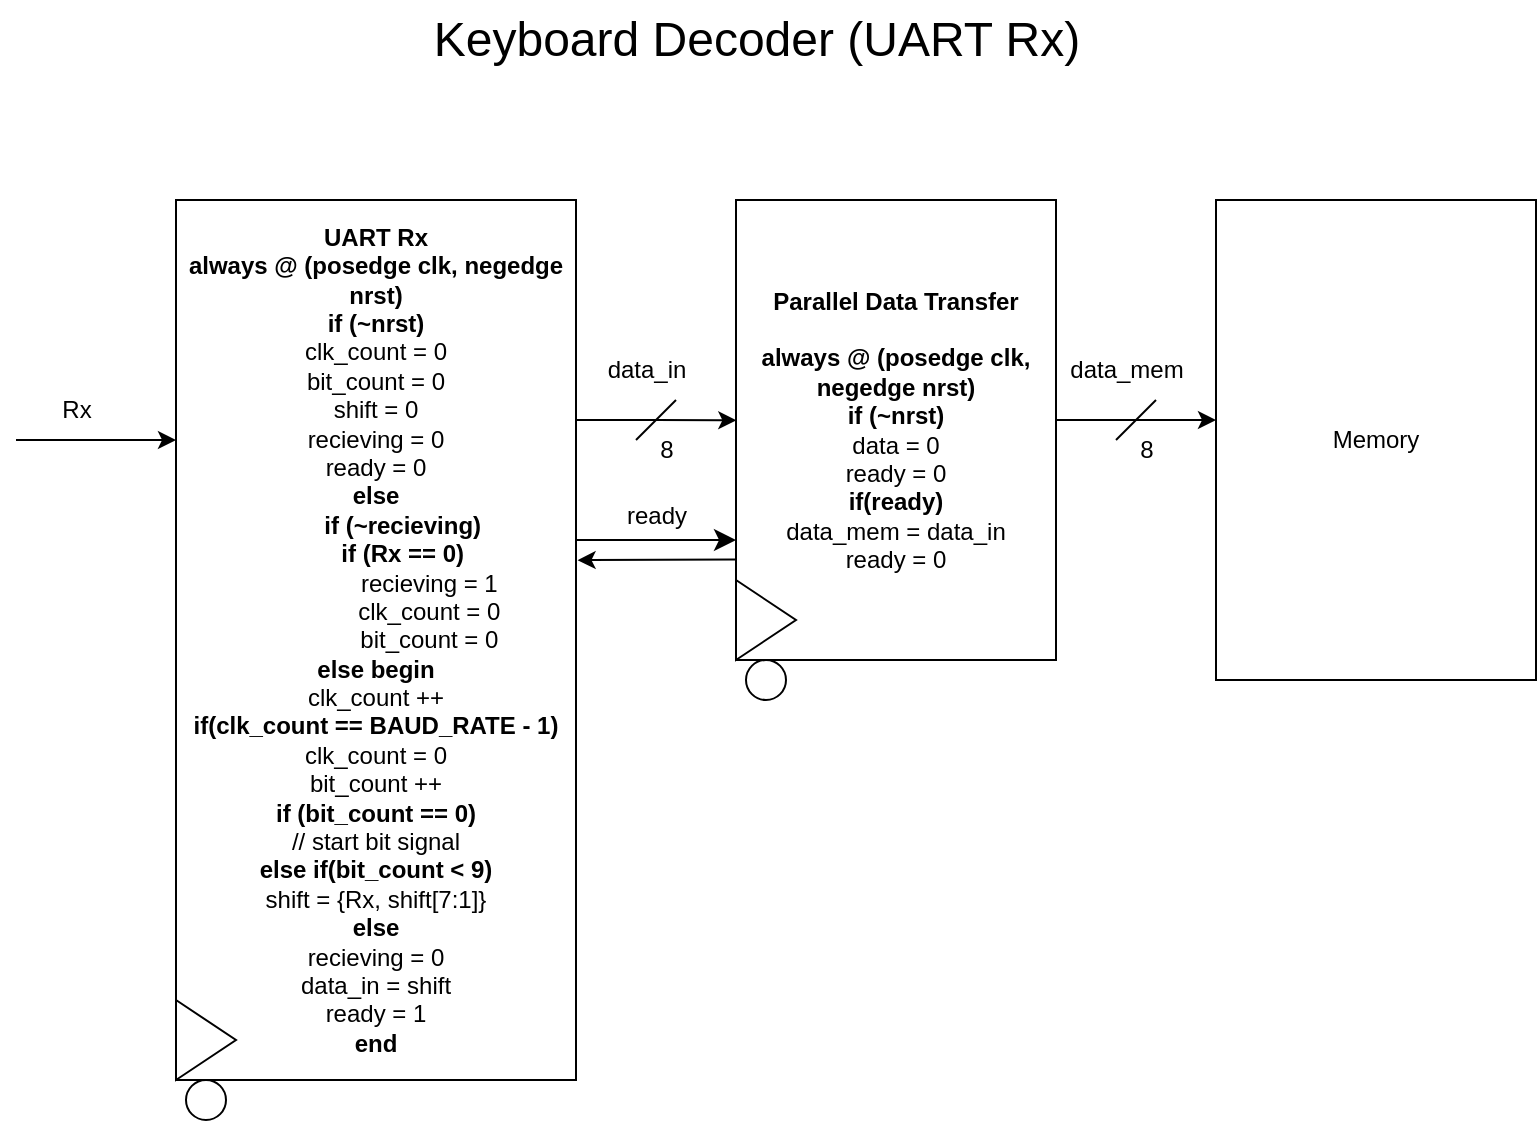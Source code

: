 <mxfile version="24.5.5" type="github">
  <diagram name="Page-1" id="hJIKlYoYh9tqUhOvAnFu">
    <mxGraphModel dx="1364" dy="756" grid="1" gridSize="10" guides="1" tooltips="1" connect="1" arrows="1" fold="1" page="1" pageScale="1" pageWidth="850" pageHeight="1100" math="0" shadow="0">
      <root>
        <mxCell id="0" />
        <mxCell id="1" parent="0" />
        <mxCell id="zQOek3tgbETVmvYBOYxM-1" value="&lt;font style=&quot;font-size: 24px;&quot;&gt;Keyboard Decoder (UART Rx)&lt;/font&gt;" style="text;html=1;align=center;verticalAlign=middle;resizable=0;points=[];autosize=1;strokeColor=none;fillColor=none;" parent="1" vertex="1">
          <mxGeometry x="235" y="20" width="350" height="40" as="geometry" />
        </mxCell>
        <mxCell id="zQOek3tgbETVmvYBOYxM-20" style="edgeStyle=orthogonalEdgeStyle;rounded=0;orthogonalLoop=1;jettySize=auto;html=1;exitX=1;exitY=0.25;exitDx=0;exitDy=0;entryX=0.001;entryY=0.479;entryDx=0;entryDy=0;entryPerimeter=0;" parent="1" source="zQOek3tgbETVmvYBOYxM-2" target="zQOek3tgbETVmvYBOYxM-17" edge="1">
          <mxGeometry relative="1" as="geometry" />
        </mxCell>
        <mxCell id="zQOek3tgbETVmvYBOYxM-2" value="&lt;b&gt;UART Rx&lt;/b&gt;&lt;div&gt;&lt;b&gt;always @ (posedge clk, negedge nrst)&lt;/b&gt;&lt;/div&gt;&lt;div&gt;&lt;b&gt;if (~nrst)&lt;/b&gt;&lt;/div&gt;&lt;div&gt;clk_count = 0&lt;/div&gt;&lt;div&gt;bit_count = 0&lt;/div&gt;&lt;div&gt;shift = 0&lt;/div&gt;&lt;div&gt;recieving = 0&lt;/div&gt;&lt;div&gt;ready = 0&lt;/div&gt;&lt;div&gt;&lt;b&gt;else&lt;/b&gt;&lt;/div&gt;&lt;div&gt;&lt;b&gt;&amp;nbsp; &amp;nbsp; &amp;nbsp; &amp;nbsp; if (~recieving)&lt;/b&gt;&lt;/div&gt;&lt;div&gt;&lt;b&gt;&lt;span style=&quot;white-space: pre;&quot;&gt;&#x9;&lt;/span&gt;if (Rx == 0)&lt;/b&gt;&lt;/div&gt;&lt;div&gt;&lt;span style=&quot;white-space: pre;&quot;&gt;&lt;span style=&quot;white-space: pre;&quot;&gt;&#x9;&lt;/span&gt;&#x9;&lt;/span&gt;recieving = 1&lt;/div&gt;&lt;div&gt;&lt;span style=&quot;white-space: pre;&quot;&gt;&lt;span style=&quot;white-space: pre;&quot;&gt;&#x9;&lt;/span&gt;&#x9;&lt;/span&gt;clk_count = 0&lt;/div&gt;&lt;div&gt;&lt;span style=&quot;white-space: pre;&quot;&gt;&lt;span style=&quot;white-space: pre;&quot;&gt;&#x9;&lt;/span&gt;&#x9;&lt;/span&gt;bit_count = 0&lt;/div&gt;&lt;div&gt;&lt;b&gt;else begin&lt;/b&gt;&lt;/div&gt;&lt;div&gt;clk_count ++&lt;/div&gt;&lt;div&gt;&lt;b&gt;if(clk_count == BAUD_RATE - 1)&lt;/b&gt;&lt;/div&gt;&lt;div&gt;clk_count = 0&lt;/div&gt;&lt;div&gt;bit_count ++&lt;/div&gt;&lt;div&gt;&lt;b&gt;if (bit_count == 0)&lt;/b&gt;&lt;/div&gt;&lt;div&gt;// start bit signal&lt;/div&gt;&lt;div&gt;&lt;b&gt;else if(bit_count &amp;lt; 9)&lt;/b&gt;&lt;/div&gt;&lt;div&gt;shift = {Rx, shift[7:1]}&lt;/div&gt;&lt;div&gt;&lt;b&gt;else&lt;/b&gt;&lt;/div&gt;&lt;div&gt;recieving = 0&lt;/div&gt;&lt;div&gt;data_in = shift&lt;/div&gt;&lt;div&gt;ready = 1&lt;/div&gt;&lt;div&gt;&lt;b&gt;end&lt;/b&gt;&lt;/div&gt;" style="whiteSpace=wrap;html=1;" parent="1" vertex="1">
          <mxGeometry x="120" y="120" width="200" height="440" as="geometry" />
        </mxCell>
        <mxCell id="zQOek3tgbETVmvYBOYxM-3" value="" style="endArrow=classic;html=1;rounded=0;" parent="1" edge="1">
          <mxGeometry width="50" height="50" relative="1" as="geometry">
            <mxPoint x="40" y="240" as="sourcePoint" />
            <mxPoint x="120" y="240" as="targetPoint" />
          </mxGeometry>
        </mxCell>
        <mxCell id="zQOek3tgbETVmvYBOYxM-14" value="Rx" style="text;html=1;align=center;verticalAlign=middle;resizable=0;points=[];autosize=1;strokeColor=none;fillColor=none;" parent="1" vertex="1">
          <mxGeometry x="50" y="210" width="40" height="30" as="geometry" />
        </mxCell>
        <mxCell id="zQOek3tgbETVmvYBOYxM-15" value="Memory" style="whiteSpace=wrap;html=1;" parent="1" vertex="1">
          <mxGeometry x="640" y="120" width="160" height="240" as="geometry" />
        </mxCell>
        <mxCell id="zQOek3tgbETVmvYBOYxM-17" value="&lt;b&gt;Parallel Data Transfer&lt;/b&gt;&lt;div&gt;&lt;b&gt;&lt;br&gt;&lt;/b&gt;&lt;div&gt;&lt;b&gt;always @ (posedge clk, negedge nrst)&lt;/b&gt;&lt;/div&gt;&lt;div&gt;&lt;b&gt;if (~nrst)&lt;/b&gt;&lt;/div&gt;&lt;div&gt;data = 0&lt;/div&gt;&lt;div&gt;ready = 0&lt;/div&gt;&lt;div&gt;&lt;b&gt;if(ready)&lt;/b&gt;&lt;/div&gt;&lt;div&gt;data_mem = data_in&lt;/div&gt;&lt;div&gt;ready = 0&lt;/div&gt;&lt;/div&gt;" style="whiteSpace=wrap;html=1;" parent="1" vertex="1">
          <mxGeometry x="400" y="120" width="160" height="230" as="geometry" />
        </mxCell>
        <mxCell id="zQOek3tgbETVmvYBOYxM-19" value="data_in" style="text;html=1;align=center;verticalAlign=middle;resizable=0;points=[];autosize=1;strokeColor=none;fillColor=none;" parent="1" vertex="1">
          <mxGeometry x="325" y="190" width="60" height="30" as="geometry" />
        </mxCell>
        <mxCell id="zQOek3tgbETVmvYBOYxM-21" value="" style="endArrow=none;html=1;rounded=0;" parent="1" edge="1">
          <mxGeometry width="50" height="50" relative="1" as="geometry">
            <mxPoint x="350" y="240" as="sourcePoint" />
            <mxPoint x="370" y="220" as="targetPoint" />
          </mxGeometry>
        </mxCell>
        <mxCell id="zQOek3tgbETVmvYBOYxM-22" value="8" style="text;html=1;align=center;verticalAlign=middle;resizable=0;points=[];autosize=1;strokeColor=none;fillColor=none;" parent="1" vertex="1">
          <mxGeometry x="350" y="230" width="30" height="30" as="geometry" />
        </mxCell>
        <mxCell id="zQOek3tgbETVmvYBOYxM-26" value="" style="edgeStyle=none;orthogonalLoop=1;jettySize=auto;html=1;endArrow=classic;startArrow=none;endSize=8;startSize=8;rounded=0;startFill=0;" parent="1" edge="1">
          <mxGeometry width="100" relative="1" as="geometry">
            <mxPoint x="320" y="290" as="sourcePoint" />
            <mxPoint x="400" y="290" as="targetPoint" />
            <Array as="points" />
          </mxGeometry>
        </mxCell>
        <mxCell id="zQOek3tgbETVmvYBOYxM-27" value="&lt;div&gt;&lt;br&gt;&lt;/div&gt;ready" style="text;html=1;align=center;verticalAlign=middle;resizable=0;points=[];autosize=1;strokeColor=none;fillColor=none;" parent="1" vertex="1">
          <mxGeometry x="335" y="250" width="50" height="40" as="geometry" />
        </mxCell>
        <mxCell id="zQOek3tgbETVmvYBOYxM-32" style="edgeStyle=orthogonalEdgeStyle;rounded=0;orthogonalLoop=1;jettySize=auto;html=1;exitX=1;exitY=0.25;exitDx=0;exitDy=0;entryX=0.001;entryY=0.479;entryDx=0;entryDy=0;entryPerimeter=0;" parent="1" edge="1">
          <mxGeometry relative="1" as="geometry">
            <mxPoint x="560" y="230" as="sourcePoint" />
            <mxPoint x="640" y="230" as="targetPoint" />
          </mxGeometry>
        </mxCell>
        <mxCell id="zQOek3tgbETVmvYBOYxM-33" value="data_mem" style="text;html=1;align=center;verticalAlign=middle;resizable=0;points=[];autosize=1;strokeColor=none;fillColor=none;" parent="1" vertex="1">
          <mxGeometry x="555" y="190" width="80" height="30" as="geometry" />
        </mxCell>
        <mxCell id="zQOek3tgbETVmvYBOYxM-34" value="" style="endArrow=none;html=1;rounded=0;" parent="1" edge="1">
          <mxGeometry width="50" height="50" relative="1" as="geometry">
            <mxPoint x="590" y="240" as="sourcePoint" />
            <mxPoint x="610" y="220" as="targetPoint" />
          </mxGeometry>
        </mxCell>
        <mxCell id="zQOek3tgbETVmvYBOYxM-35" value="8" style="text;html=1;align=center;verticalAlign=middle;resizable=0;points=[];autosize=1;strokeColor=none;fillColor=none;" parent="1" vertex="1">
          <mxGeometry x="590" y="230" width="30" height="30" as="geometry" />
        </mxCell>
        <mxCell id="EONkaieYPSGUkPehgWkg-1" value="" style="edgeStyle=none;orthogonalLoop=1;jettySize=auto;html=1;rounded=0;entryX=1.004;entryY=0.432;entryDx=0;entryDy=0;entryPerimeter=0;exitX=-0.001;exitY=0.825;exitDx=0;exitDy=0;exitPerimeter=0;" parent="1" edge="1">
          <mxGeometry width="100" relative="1" as="geometry">
            <mxPoint x="399.84" y="299.75" as="sourcePoint" />
            <mxPoint x="320.8" y="300.08" as="targetPoint" />
            <Array as="points" />
          </mxGeometry>
        </mxCell>
        <mxCell id="9Id_C44nwDwOBjQY_pvZ-1" value="" style="triangle;whiteSpace=wrap;html=1;" vertex="1" parent="1">
          <mxGeometry x="120" y="520" width="30" height="40" as="geometry" />
        </mxCell>
        <mxCell id="9Id_C44nwDwOBjQY_pvZ-2" value="" style="ellipse;whiteSpace=wrap;html=1;" vertex="1" parent="1">
          <mxGeometry x="125" y="560" width="20" height="20" as="geometry" />
        </mxCell>
        <mxCell id="9Id_C44nwDwOBjQY_pvZ-3" value="" style="triangle;whiteSpace=wrap;html=1;" vertex="1" parent="1">
          <mxGeometry x="400" y="310" width="30" height="40" as="geometry" />
        </mxCell>
        <mxCell id="9Id_C44nwDwOBjQY_pvZ-4" value="" style="ellipse;whiteSpace=wrap;html=1;" vertex="1" parent="1">
          <mxGeometry x="405" y="350" width="20" height="20" as="geometry" />
        </mxCell>
      </root>
    </mxGraphModel>
  </diagram>
</mxfile>
